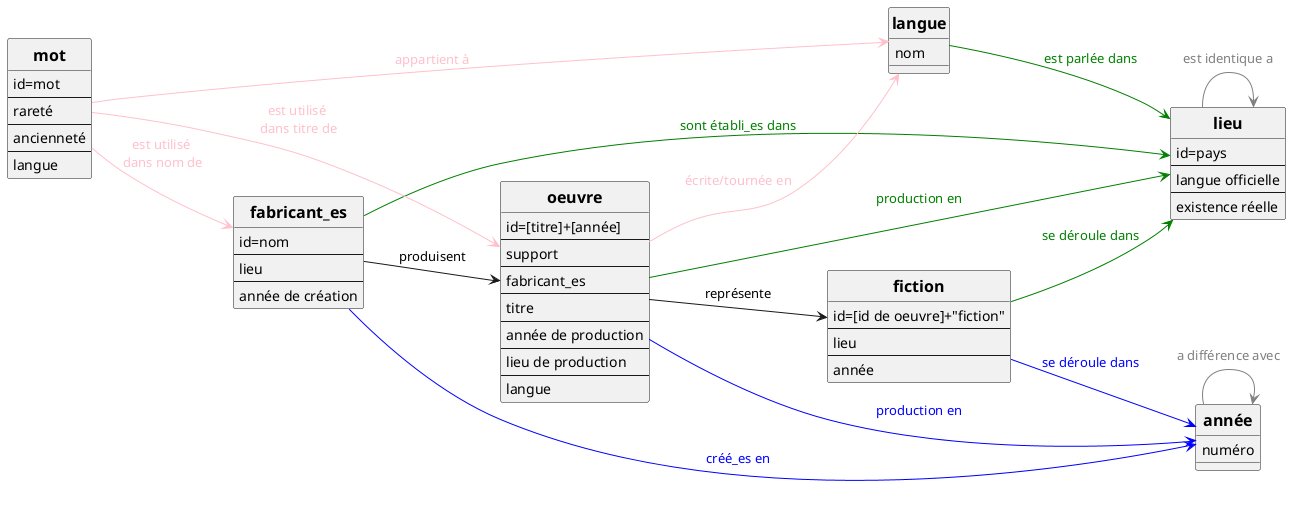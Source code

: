 @startuml
left to right direction
/' skinparam monochrome true '/
/' skinparam linetype ortho '/
skinparam shadowing false
skinparam sequenceMessageAlign center
skinparam ClassFontSize 16
skinparam ClassFontStyle bold
hide class circle
hide empty fields

class oeuvre {
	id=[titre]+[année]
	--
	support
	--
	fabricant_es
	--
	titre
	--
	année de production
	--
	lieu de production
	--
	langue
}
class fiction {
	id=[id de oeuvre]+"fiction"
	--
	lieu
	--
	année
}
class mot {
	id=mot
	--
	rareté
	--
	ancienneté
	--
	langue
}
class lieu {
	id=pays
	--
	langue officielle
	--
	existence réelle
}
class fabricant_es {
	id=nom
	--
	lieu
	--
	année de création
}
class année {
	numéro
}
class langue {
	nom
}
/' l'ordre peut compter '/
/' --[norank]> '/ 
fabricant_es  --> oeuvre: produisent
oeuvre -[#blue]-> année: <font color="blue">production en
oeuvre -->  fiction: représente
fabricant_es  -[#blue]-> année: <font color="blue">créé_es en
fiction  -[#blue]-> année: <font color="blue">se déroule dans
fiction  -[#green]-> lieu: <font color="green">se déroule dans

fabricant_es  -[#green]-> lieu: <font color="green">sont établi_es dans

oeuvre -[#green]->  lieu: <font color="green">production en
oeuvre  -[#pink]-> langue: <font color="pink">écrite/tournée en
langue -[#green]->  lieu: <font color="green">est parlée dans

mot  -[#pink]-> oeuvre: <font color="pink">est utilisé \n<font color="pink">dans titre de
mot  -[#pink]-> fabricant_es: <font color="pink">est utilisé \n<font color="pink">dans nom de
mot  -[#pink]-> langue: <font color="pink">appartient à

année -[#grey]-> année: <font color="grey">a différence avec
lieu -[#grey]-> lieu: <font color="grey">est identique a
@enduml
